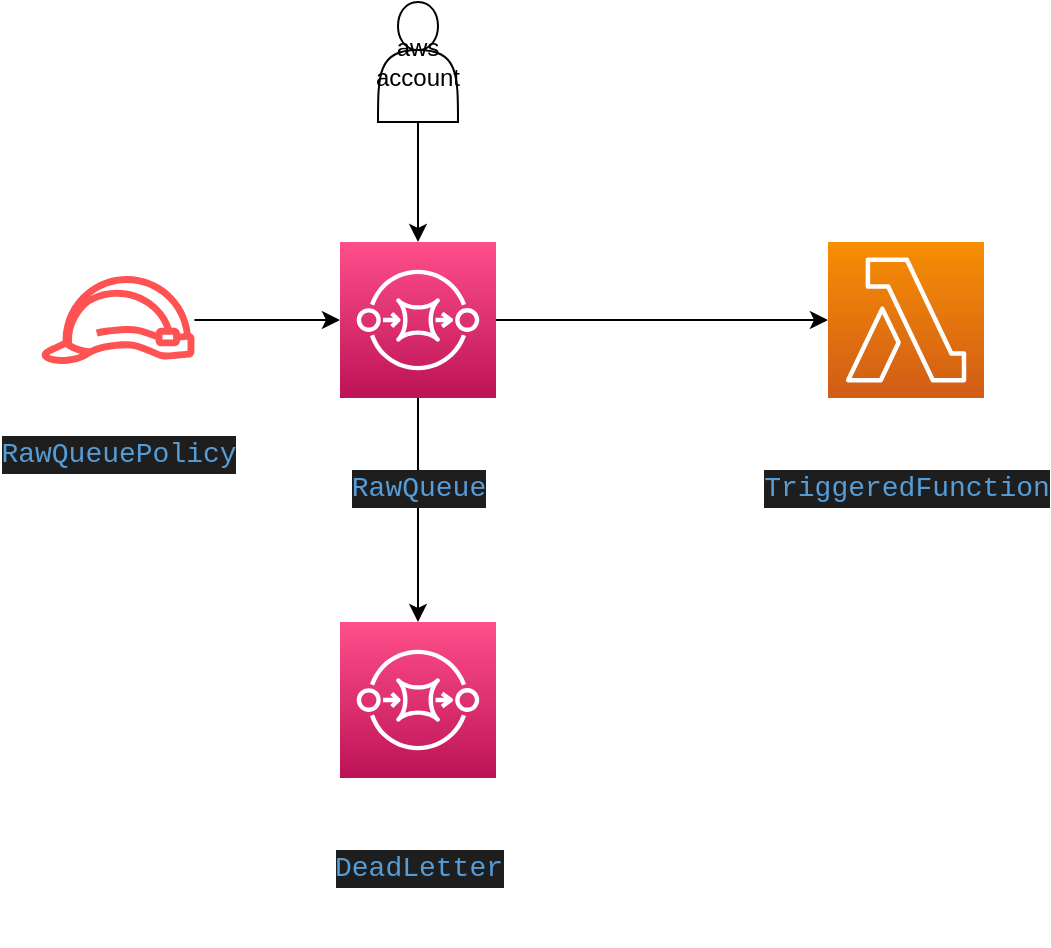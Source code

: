 <mxfile version="15.4.0" type="device"><diagram id="4chnyOxJ4wDwv6KDnrIs" name="Página-1"><mxGraphModel dx="1092" dy="494" grid="1" gridSize="10" guides="1" tooltips="1" connect="1" arrows="1" fold="1" page="1" pageScale="1" pageWidth="827" pageHeight="1169" math="0" shadow="0"><root><mxCell id="0"/><mxCell id="1" parent="0"/><mxCell id="tE-8LG4vPTvdqB7MA4mV-3" value="&#10;&#10;&lt;div style=&quot;color: rgb(212, 212, 212); background-color: rgb(30, 30, 30); font-family: consolas, &amp;quot;courier new&amp;quot;, monospace; font-weight: normal; font-size: 14px; line-height: 19px;&quot;&gt;&lt;div&gt;&lt;span style=&quot;color: #569cd6&quot;&gt;DeadLetter&lt;/span&gt;&lt;/div&gt;&lt;/div&gt;&#10;&#10;" style="sketch=0;points=[[0,0,0],[0.25,0,0],[0.5,0,0],[0.75,0,0],[1,0,0],[0,1,0],[0.25,1,0],[0.5,1,0],[0.75,1,0],[1,1,0],[0,0.25,0],[0,0.5,0],[0,0.75,0],[1,0.25,0],[1,0.5,0],[1,0.75,0]];outlineConnect=0;fontColor=#232F3E;gradientColor=#FF4F8B;gradientDirection=north;fillColor=#BC1356;strokeColor=#ffffff;dashed=0;verticalLabelPosition=bottom;verticalAlign=top;align=center;html=1;fontSize=12;fontStyle=0;aspect=fixed;shape=mxgraph.aws4.resourceIcon;resIcon=mxgraph.aws4.sqs;" vertex="1" parent="1"><mxGeometry x="170" y="500" width="78" height="78" as="geometry"/></mxCell><mxCell id="tE-8LG4vPTvdqB7MA4mV-6" style="edgeStyle=orthogonalEdgeStyle;rounded=0;orthogonalLoop=1;jettySize=auto;html=1;" edge="1" parent="1" source="tE-8LG4vPTvdqB7MA4mV-4" target="tE-8LG4vPTvdqB7MA4mV-5"><mxGeometry relative="1" as="geometry"/></mxCell><mxCell id="tE-8LG4vPTvdqB7MA4mV-7" style="edgeStyle=orthogonalEdgeStyle;rounded=0;orthogonalLoop=1;jettySize=auto;html=1;" edge="1" parent="1" source="tE-8LG4vPTvdqB7MA4mV-4" target="tE-8LG4vPTvdqB7MA4mV-3"><mxGeometry relative="1" as="geometry"/></mxCell><mxCell id="tE-8LG4vPTvdqB7MA4mV-4" value="&#10;&#10;&lt;div style=&quot;color: rgb(212, 212, 212); background-color: rgb(30, 30, 30); font-family: consolas, &amp;quot;courier new&amp;quot;, monospace; font-weight: normal; font-size: 14px; line-height: 19px;&quot;&gt;&lt;div&gt;&lt;span style=&quot;color: #569cd6&quot;&gt;RawQueue&lt;/span&gt;&lt;/div&gt;&lt;/div&gt;&#10;&#10;" style="sketch=0;points=[[0,0,0],[0.25,0,0],[0.5,0,0],[0.75,0,0],[1,0,0],[0,1,0],[0.25,1,0],[0.5,1,0],[0.75,1,0],[1,1,0],[0,0.25,0],[0,0.5,0],[0,0.75,0],[1,0.25,0],[1,0.5,0],[1,0.75,0]];outlineConnect=0;fontColor=#232F3E;gradientColor=#FF4F8B;gradientDirection=north;fillColor=#BC1356;strokeColor=#ffffff;dashed=0;verticalLabelPosition=bottom;verticalAlign=top;align=center;html=1;fontSize=12;fontStyle=0;aspect=fixed;shape=mxgraph.aws4.resourceIcon;resIcon=mxgraph.aws4.sqs;" vertex="1" parent="1"><mxGeometry x="170" y="310" width="78" height="78" as="geometry"/></mxCell><mxCell id="tE-8LG4vPTvdqB7MA4mV-5" value="&#10;&#10;&lt;div style=&quot;color: rgb(212, 212, 212); background-color: rgb(30, 30, 30); font-family: consolas, &amp;quot;courier new&amp;quot;, monospace; font-weight: normal; font-size: 14px; line-height: 19px;&quot;&gt;&lt;div&gt;&lt;span style=&quot;color: #569cd6&quot;&gt;TriggeredFunction&lt;/span&gt;&lt;/div&gt;&lt;/div&gt;&#10;&#10;" style="sketch=0;points=[[0,0,0],[0.25,0,0],[0.5,0,0],[0.75,0,0],[1,0,0],[0,1,0],[0.25,1,0],[0.5,1,0],[0.75,1,0],[1,1,0],[0,0.25,0],[0,0.5,0],[0,0.75,0],[1,0.25,0],[1,0.5,0],[1,0.75,0]];outlineConnect=0;fontColor=#232F3E;gradientColor=#F78E04;gradientDirection=north;fillColor=#D05C17;strokeColor=#ffffff;dashed=0;verticalLabelPosition=bottom;verticalAlign=top;align=center;html=1;fontSize=12;fontStyle=0;aspect=fixed;shape=mxgraph.aws4.resourceIcon;resIcon=mxgraph.aws4.lambda;" vertex="1" parent="1"><mxGeometry x="414" y="310" width="78" height="78" as="geometry"/></mxCell><mxCell id="tE-8LG4vPTvdqB7MA4mV-9" style="edgeStyle=orthogonalEdgeStyle;rounded=0;orthogonalLoop=1;jettySize=auto;html=1;" edge="1" parent="1" source="tE-8LG4vPTvdqB7MA4mV-8" target="tE-8LG4vPTvdqB7MA4mV-4"><mxGeometry relative="1" as="geometry"/></mxCell><mxCell id="tE-8LG4vPTvdqB7MA4mV-8" value="&#10;&#10;&lt;div style=&quot;color: rgb(212, 212, 212); background-color: rgb(30, 30, 30); font-family: consolas, &amp;quot;courier new&amp;quot;, monospace; font-weight: normal; font-size: 14px; line-height: 19px;&quot;&gt;&lt;div&gt;&lt;span style=&quot;color: #569cd6&quot;&gt;RawQueuePolicy&lt;/span&gt;&lt;/div&gt;&lt;/div&gt;&#10;&#10;" style="sketch=0;outlineConnect=0;fontColor=#232F3E;gradientColor=none;fillColor=#FF5252;strokeColor=none;dashed=0;verticalLabelPosition=bottom;verticalAlign=top;align=center;html=1;fontSize=12;fontStyle=0;aspect=fixed;pointerEvents=1;shape=mxgraph.aws4.role;" vertex="1" parent="1"><mxGeometry x="20" y="327" width="78" height="44" as="geometry"/></mxCell><mxCell id="tE-8LG4vPTvdqB7MA4mV-11" style="edgeStyle=orthogonalEdgeStyle;rounded=0;orthogonalLoop=1;jettySize=auto;html=1;entryX=0.5;entryY=0;entryDx=0;entryDy=0;entryPerimeter=0;" edge="1" parent="1" source="tE-8LG4vPTvdqB7MA4mV-10" target="tE-8LG4vPTvdqB7MA4mV-4"><mxGeometry relative="1" as="geometry"/></mxCell><mxCell id="tE-8LG4vPTvdqB7MA4mV-10" value="aws account" style="shape=actor;whiteSpace=wrap;html=1;" vertex="1" parent="1"><mxGeometry x="189" y="190" width="40" height="60" as="geometry"/></mxCell></root></mxGraphModel></diagram></mxfile>